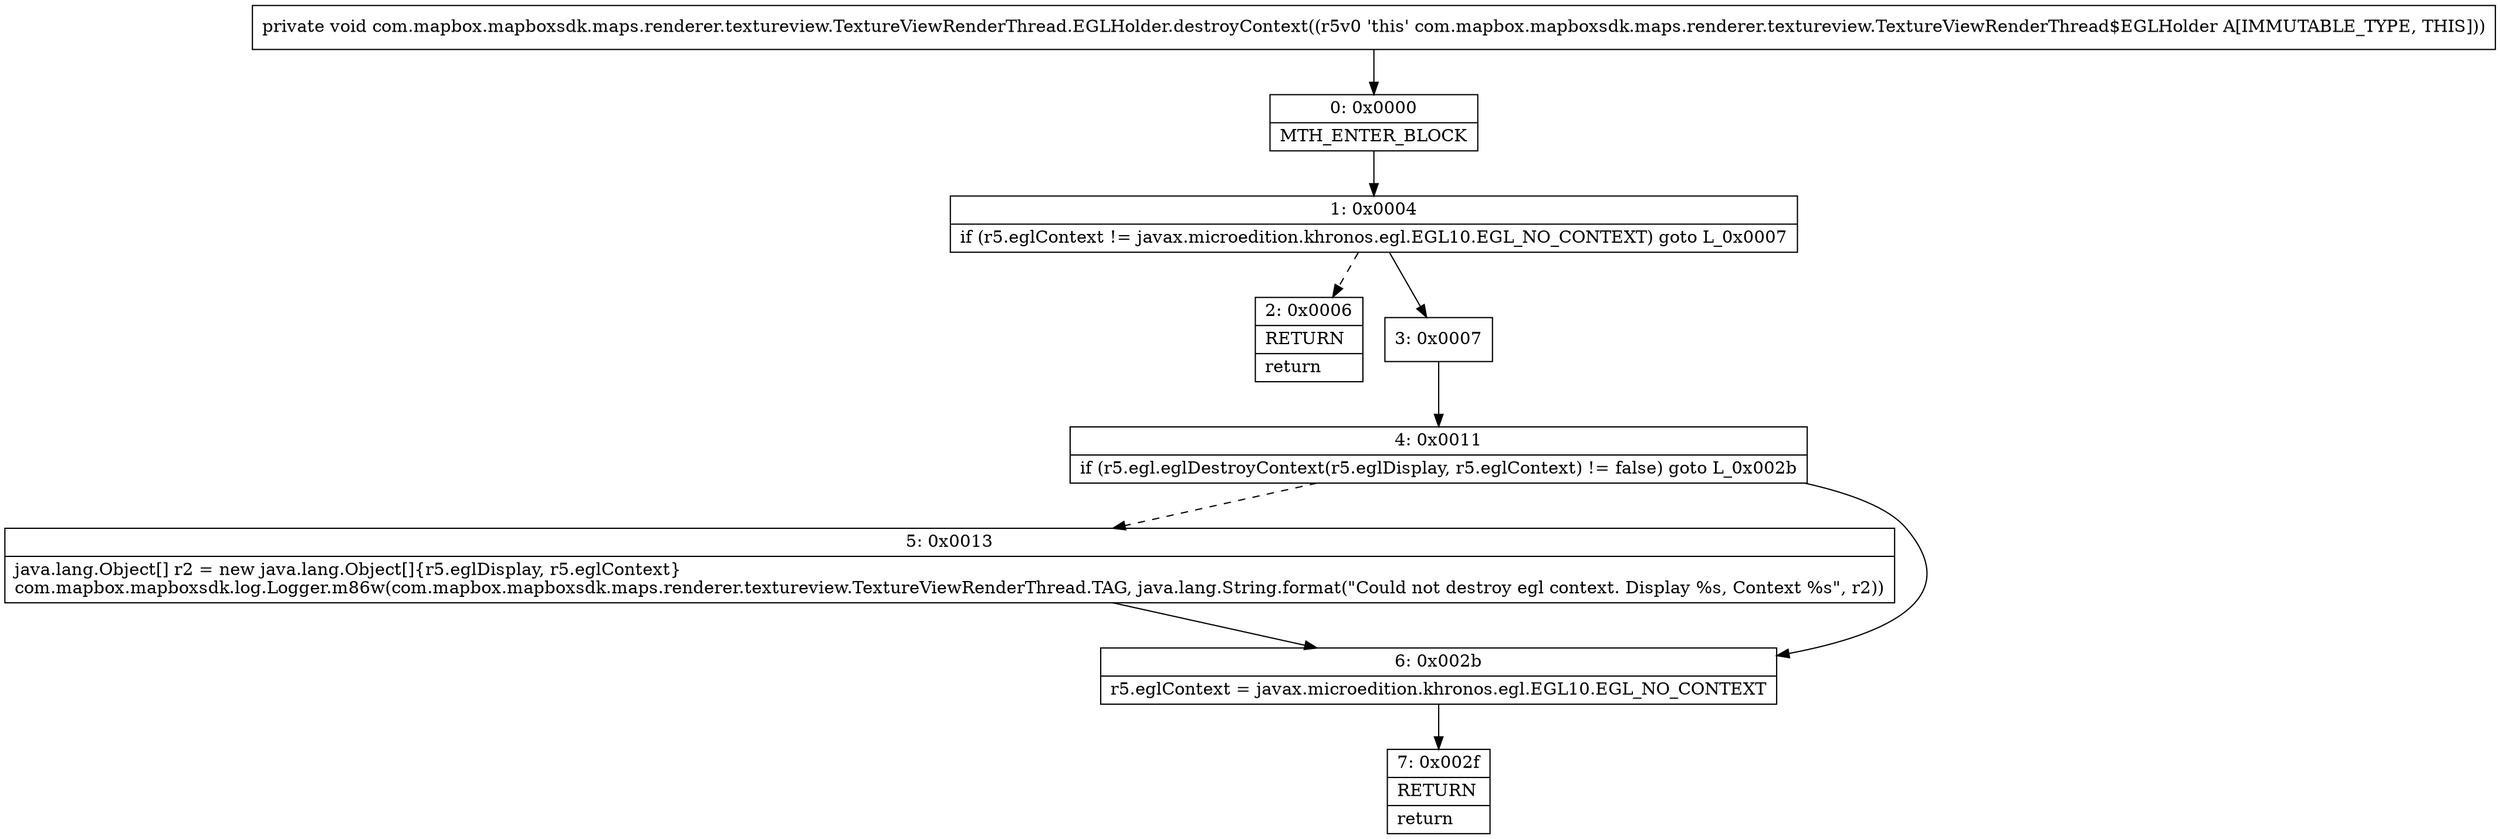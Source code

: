 digraph "CFG forcom.mapbox.mapboxsdk.maps.renderer.textureview.TextureViewRenderThread.EGLHolder.destroyContext()V" {
Node_0 [shape=record,label="{0\:\ 0x0000|MTH_ENTER_BLOCK\l}"];
Node_1 [shape=record,label="{1\:\ 0x0004|if (r5.eglContext != javax.microedition.khronos.egl.EGL10.EGL_NO_CONTEXT) goto L_0x0007\l}"];
Node_2 [shape=record,label="{2\:\ 0x0006|RETURN\l|return\l}"];
Node_3 [shape=record,label="{3\:\ 0x0007}"];
Node_4 [shape=record,label="{4\:\ 0x0011|if (r5.egl.eglDestroyContext(r5.eglDisplay, r5.eglContext) != false) goto L_0x002b\l}"];
Node_5 [shape=record,label="{5\:\ 0x0013|java.lang.Object[] r2 = new java.lang.Object[]\{r5.eglDisplay, r5.eglContext\}\lcom.mapbox.mapboxsdk.log.Logger.m86w(com.mapbox.mapboxsdk.maps.renderer.textureview.TextureViewRenderThread.TAG, java.lang.String.format(\"Could not destroy egl context. Display %s, Context %s\", r2))\l}"];
Node_6 [shape=record,label="{6\:\ 0x002b|r5.eglContext = javax.microedition.khronos.egl.EGL10.EGL_NO_CONTEXT\l}"];
Node_7 [shape=record,label="{7\:\ 0x002f|RETURN\l|return\l}"];
MethodNode[shape=record,label="{private void com.mapbox.mapboxsdk.maps.renderer.textureview.TextureViewRenderThread.EGLHolder.destroyContext((r5v0 'this' com.mapbox.mapboxsdk.maps.renderer.textureview.TextureViewRenderThread$EGLHolder A[IMMUTABLE_TYPE, THIS])) }"];
MethodNode -> Node_0;
Node_0 -> Node_1;
Node_1 -> Node_2[style=dashed];
Node_1 -> Node_3;
Node_3 -> Node_4;
Node_4 -> Node_5[style=dashed];
Node_4 -> Node_6;
Node_5 -> Node_6;
Node_6 -> Node_7;
}

